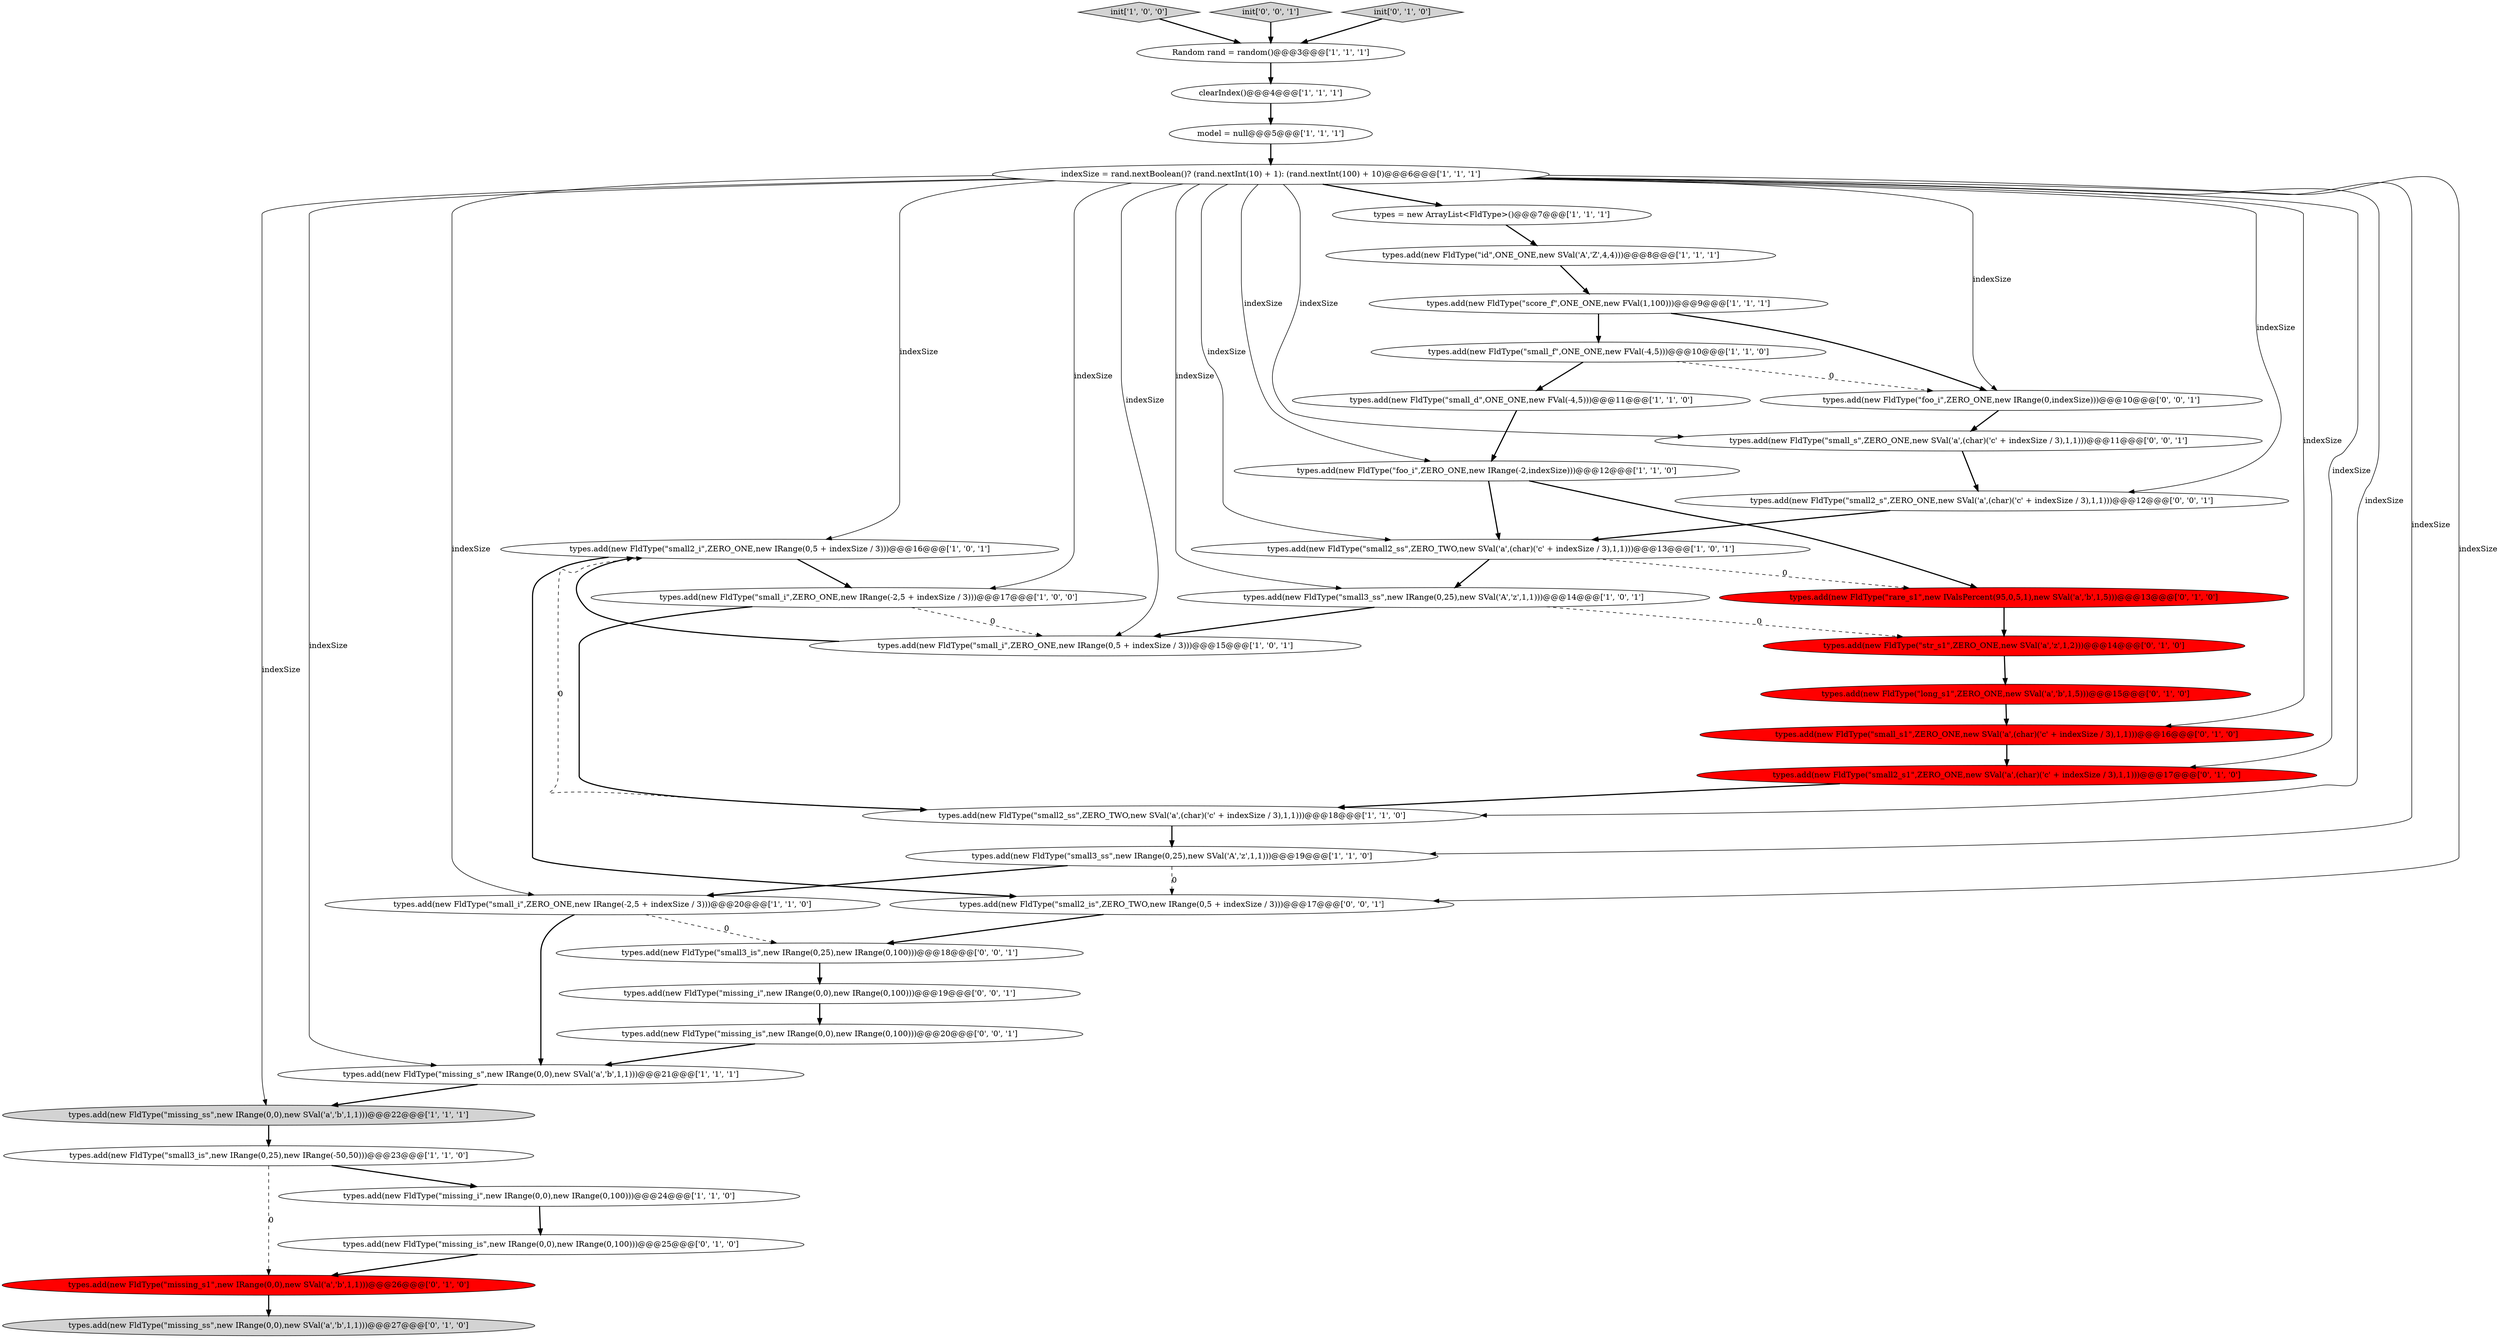 digraph {
22 [style = filled, label = "types.add(new FldType(\"missing_ss\",new IRange(0,0),new SVal('a','b',1,1)))@@@22@@@['1', '1', '1']", fillcolor = lightgray, shape = ellipse image = "AAA0AAABBB1BBB"];
9 [style = filled, label = "types.add(new FldType(\"small2_i\",ZERO_ONE,new IRange(0,5 + indexSize / 3)))@@@16@@@['1', '0', '1']", fillcolor = white, shape = ellipse image = "AAA0AAABBB1BBB"];
21 [style = filled, label = "types.add(new FldType(\"small_d\",ONE_ONE,new FVal(-4,5)))@@@11@@@['1', '1', '0']", fillcolor = white, shape = ellipse image = "AAA0AAABBB1BBB"];
13 [style = filled, label = "model = null@@@5@@@['1', '1', '1']", fillcolor = white, shape = ellipse image = "AAA0AAABBB1BBB"];
7 [style = filled, label = "init['1', '0', '0']", fillcolor = lightgray, shape = diamond image = "AAA0AAABBB1BBB"];
30 [style = filled, label = "types.add(new FldType(\"rare_s1\",new IValsPercent(95,0,5,1),new SVal('a','b',1,5)))@@@13@@@['0', '1', '0']", fillcolor = red, shape = ellipse image = "AAA1AAABBB2BBB"];
6 [style = filled, label = "types.add(new FldType(\"small_f\",ONE_ONE,new FVal(-4,5)))@@@10@@@['1', '1', '0']", fillcolor = white, shape = ellipse image = "AAA0AAABBB1BBB"];
38 [style = filled, label = "init['0', '0', '1']", fillcolor = lightgray, shape = diamond image = "AAA0AAABBB3BBB"];
5 [style = filled, label = "types.add(new FldType(\"small3_ss\",new IRange(0,25),new SVal('A','z',1,1)))@@@19@@@['1', '1', '0']", fillcolor = white, shape = ellipse image = "AAA0AAABBB1BBB"];
16 [style = filled, label = "types.add(new FldType(\"small_i\",ZERO_ONE,new IRange(-2,5 + indexSize / 3)))@@@20@@@['1', '1', '0']", fillcolor = white, shape = ellipse image = "AAA0AAABBB1BBB"];
34 [style = filled, label = "types.add(new FldType(\"small2_s\",ZERO_ONE,new SVal('a',(char)('c' + indexSize / 3),1,1)))@@@12@@@['0', '0', '1']", fillcolor = white, shape = ellipse image = "AAA0AAABBB3BBB"];
32 [style = filled, label = "types.add(new FldType(\"missing_i\",new IRange(0,0),new IRange(0,100)))@@@19@@@['0', '0', '1']", fillcolor = white, shape = ellipse image = "AAA0AAABBB3BBB"];
19 [style = filled, label = "types.add(new FldType(\"foo_i\",ZERO_ONE,new IRange(-2,indexSize)))@@@12@@@['1', '1', '0']", fillcolor = white, shape = ellipse image = "AAA0AAABBB1BBB"];
2 [style = filled, label = "indexSize = rand.nextBoolean()? (rand.nextInt(10) + 1): (rand.nextInt(100) + 10)@@@6@@@['1', '1', '1']", fillcolor = white, shape = ellipse image = "AAA0AAABBB1BBB"];
17 [style = filled, label = "types.add(new FldType(\"id\",ONE_ONE,new SVal('A','Z',4,4)))@@@8@@@['1', '1', '1']", fillcolor = white, shape = ellipse image = "AAA0AAABBB1BBB"];
39 [style = filled, label = "types.add(new FldType(\"foo_i\",ZERO_ONE,new IRange(0,indexSize)))@@@10@@@['0', '0', '1']", fillcolor = white, shape = ellipse image = "AAA0AAABBB3BBB"];
3 [style = filled, label = "types.add(new FldType(\"small3_is\",new IRange(0,25),new IRange(-50,50)))@@@23@@@['1', '1', '0']", fillcolor = white, shape = ellipse image = "AAA0AAABBB1BBB"];
20 [style = filled, label = "types.add(new FldType(\"missing_s\",new IRange(0,0),new SVal('a','b',1,1)))@@@21@@@['1', '1', '1']", fillcolor = white, shape = ellipse image = "AAA0AAABBB1BBB"];
26 [style = filled, label = "types.add(new FldType(\"long_s1\",ZERO_ONE,new SVal('a','b',1,5)))@@@15@@@['0', '1', '0']", fillcolor = red, shape = ellipse image = "AAA1AAABBB2BBB"];
8 [style = filled, label = "types = new ArrayList<FldType>()@@@7@@@['1', '1', '1']", fillcolor = white, shape = ellipse image = "AAA0AAABBB1BBB"];
14 [style = filled, label = "types.add(new FldType(\"small2_ss\",ZERO_TWO,new SVal('a',(char)('c' + indexSize / 3),1,1)))@@@18@@@['1', '1', '0']", fillcolor = white, shape = ellipse image = "AAA0AAABBB1BBB"];
18 [style = filled, label = "types.add(new FldType(\"small2_ss\",ZERO_TWO,new SVal('a',(char)('c' + indexSize / 3),1,1)))@@@13@@@['1', '0', '1']", fillcolor = white, shape = ellipse image = "AAA0AAABBB1BBB"];
23 [style = filled, label = "types.add(new FldType(\"missing_ss\",new IRange(0,0),new SVal('a','b',1,1)))@@@27@@@['0', '1', '0']", fillcolor = lightgray, shape = ellipse image = "AAA0AAABBB2BBB"];
12 [style = filled, label = "types.add(new FldType(\"small_i\",ZERO_ONE,new IRange(-2,5 + indexSize / 3)))@@@17@@@['1', '0', '0']", fillcolor = white, shape = ellipse image = "AAA0AAABBB1BBB"];
35 [style = filled, label = "types.add(new FldType(\"small_s\",ZERO_ONE,new SVal('a',(char)('c' + indexSize / 3),1,1)))@@@11@@@['0', '0', '1']", fillcolor = white, shape = ellipse image = "AAA0AAABBB3BBB"];
25 [style = filled, label = "types.add(new FldType(\"str_s1\",ZERO_ONE,new SVal('a','z',1,2)))@@@14@@@['0', '1', '0']", fillcolor = red, shape = ellipse image = "AAA1AAABBB2BBB"];
27 [style = filled, label = "types.add(new FldType(\"missing_s1\",new IRange(0,0),new SVal('a','b',1,1)))@@@26@@@['0', '1', '0']", fillcolor = red, shape = ellipse image = "AAA1AAABBB2BBB"];
1 [style = filled, label = "types.add(new FldType(\"score_f\",ONE_ONE,new FVal(1,100)))@@@9@@@['1', '1', '1']", fillcolor = white, shape = ellipse image = "AAA0AAABBB1BBB"];
11 [style = filled, label = "types.add(new FldType(\"small3_ss\",new IRange(0,25),new SVal('A','z',1,1)))@@@14@@@['1', '0', '1']", fillcolor = white, shape = ellipse image = "AAA0AAABBB1BBB"];
29 [style = filled, label = "types.add(new FldType(\"small_s1\",ZERO_ONE,new SVal('a',(char)('c' + indexSize / 3),1,1)))@@@16@@@['0', '1', '0']", fillcolor = red, shape = ellipse image = "AAA1AAABBB2BBB"];
0 [style = filled, label = "Random rand = random()@@@3@@@['1', '1', '1']", fillcolor = white, shape = ellipse image = "AAA0AAABBB1BBB"];
24 [style = filled, label = "types.add(new FldType(\"small2_s1\",ZERO_ONE,new SVal('a',(char)('c' + indexSize / 3),1,1)))@@@17@@@['0', '1', '0']", fillcolor = red, shape = ellipse image = "AAA1AAABBB2BBB"];
36 [style = filled, label = "types.add(new FldType(\"small3_is\",new IRange(0,25),new IRange(0,100)))@@@18@@@['0', '0', '1']", fillcolor = white, shape = ellipse image = "AAA0AAABBB3BBB"];
10 [style = filled, label = "types.add(new FldType(\"small_i\",ZERO_ONE,new IRange(0,5 + indexSize / 3)))@@@15@@@['1', '0', '1']", fillcolor = white, shape = ellipse image = "AAA0AAABBB1BBB"];
15 [style = filled, label = "clearIndex()@@@4@@@['1', '1', '1']", fillcolor = white, shape = ellipse image = "AAA0AAABBB1BBB"];
37 [style = filled, label = "types.add(new FldType(\"missing_is\",new IRange(0,0),new IRange(0,100)))@@@20@@@['0', '0', '1']", fillcolor = white, shape = ellipse image = "AAA0AAABBB3BBB"];
31 [style = filled, label = "init['0', '1', '0']", fillcolor = lightgray, shape = diamond image = "AAA0AAABBB2BBB"];
4 [style = filled, label = "types.add(new FldType(\"missing_i\",new IRange(0,0),new IRange(0,100)))@@@24@@@['1', '1', '0']", fillcolor = white, shape = ellipse image = "AAA0AAABBB1BBB"];
28 [style = filled, label = "types.add(new FldType(\"missing_is\",new IRange(0,0),new IRange(0,100)))@@@25@@@['0', '1', '0']", fillcolor = white, shape = ellipse image = "AAA0AAABBB2BBB"];
33 [style = filled, label = "types.add(new FldType(\"small2_is\",ZERO_TWO,new IRange(0,5 + indexSize / 3)))@@@17@@@['0', '0', '1']", fillcolor = white, shape = ellipse image = "AAA0AAABBB3BBB"];
1->39 [style = bold, label=""];
12->10 [style = dashed, label="0"];
2->16 [style = solid, label="indexSize"];
15->13 [style = bold, label=""];
19->18 [style = bold, label=""];
2->35 [style = solid, label="indexSize"];
2->5 [style = solid, label="indexSize"];
32->37 [style = bold, label=""];
17->1 [style = bold, label=""];
21->19 [style = bold, label=""];
2->29 [style = solid, label="indexSize"];
9->33 [style = bold, label=""];
18->30 [style = dashed, label="0"];
6->21 [style = bold, label=""];
31->0 [style = bold, label=""];
26->29 [style = bold, label=""];
3->27 [style = dashed, label="0"];
18->11 [style = bold, label=""];
37->20 [style = bold, label=""];
34->18 [style = bold, label=""];
2->18 [style = solid, label="indexSize"];
30->25 [style = bold, label=""];
36->32 [style = bold, label=""];
7->0 [style = bold, label=""];
2->22 [style = solid, label="indexSize"];
3->4 [style = bold, label=""];
0->15 [style = bold, label=""];
4->28 [style = bold, label=""];
2->12 [style = solid, label="indexSize"];
20->22 [style = bold, label=""];
24->14 [style = bold, label=""];
2->34 [style = solid, label="indexSize"];
5->16 [style = bold, label=""];
8->17 [style = bold, label=""];
22->3 [style = bold, label=""];
2->14 [style = solid, label="indexSize"];
2->9 [style = solid, label="indexSize"];
6->39 [style = dashed, label="0"];
1->6 [style = bold, label=""];
2->20 [style = solid, label="indexSize"];
11->10 [style = bold, label=""];
39->35 [style = bold, label=""];
33->36 [style = bold, label=""];
25->26 [style = bold, label=""];
38->0 [style = bold, label=""];
12->14 [style = bold, label=""];
13->2 [style = bold, label=""];
2->11 [style = solid, label="indexSize"];
2->24 [style = solid, label="indexSize"];
11->25 [style = dashed, label="0"];
14->9 [style = dashed, label="0"];
5->33 [style = dashed, label="0"];
16->36 [style = dashed, label="0"];
2->33 [style = solid, label="indexSize"];
27->23 [style = bold, label=""];
10->9 [style = bold, label=""];
9->12 [style = bold, label=""];
28->27 [style = bold, label=""];
2->19 [style = solid, label="indexSize"];
2->39 [style = solid, label="indexSize"];
35->34 [style = bold, label=""];
29->24 [style = bold, label=""];
16->20 [style = bold, label=""];
2->10 [style = solid, label="indexSize"];
2->8 [style = bold, label=""];
14->5 [style = bold, label=""];
19->30 [style = bold, label=""];
}
